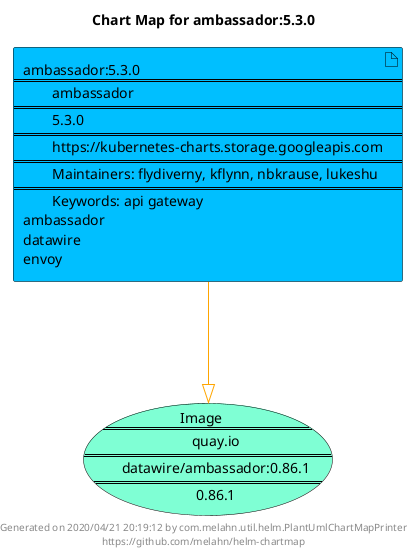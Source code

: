 @startuml
skinparam linetype ortho
skinparam backgroundColor white
skinparam usecaseBorderColor black
skinparam usecaseArrowColor LightSlateGray
skinparam artifactBorderColor black
skinparam artifactArrowColor LightSlateGray

title Chart Map for ambassador:5.3.0

'There is one referenced Helm Chart
artifact "ambassador:5.3.0\n====\n\tambassador\n====\n\t5.3.0\n====\n\thttps://kubernetes-charts.storage.googleapis.com\n====\n\tMaintainers: flydiverny, kflynn, nbkrause, lukeshu\n====\n\tKeywords: api gateway\nambassador\ndatawire\nenvoy" as ambassador_5_3_0 #DeepSkyBlue

'There is one referenced Docker Image
usecase "Image\n====\n\tquay.io\n====\n\tdatawire/ambassador:0.86.1\n====\n\t0.86.1" as quay_io_datawire_ambassador_0_86_1 #Aquamarine

'Chart Dependencies
ambassador_5_3_0--[#orange]-|>quay_io_datawire_ambassador_0_86_1

center footer Generated on 2020/04/21 20:19:12 by com.melahn.util.helm.PlantUmlChartMapPrinter\nhttps://github.com/melahn/helm-chartmap
@enduml
